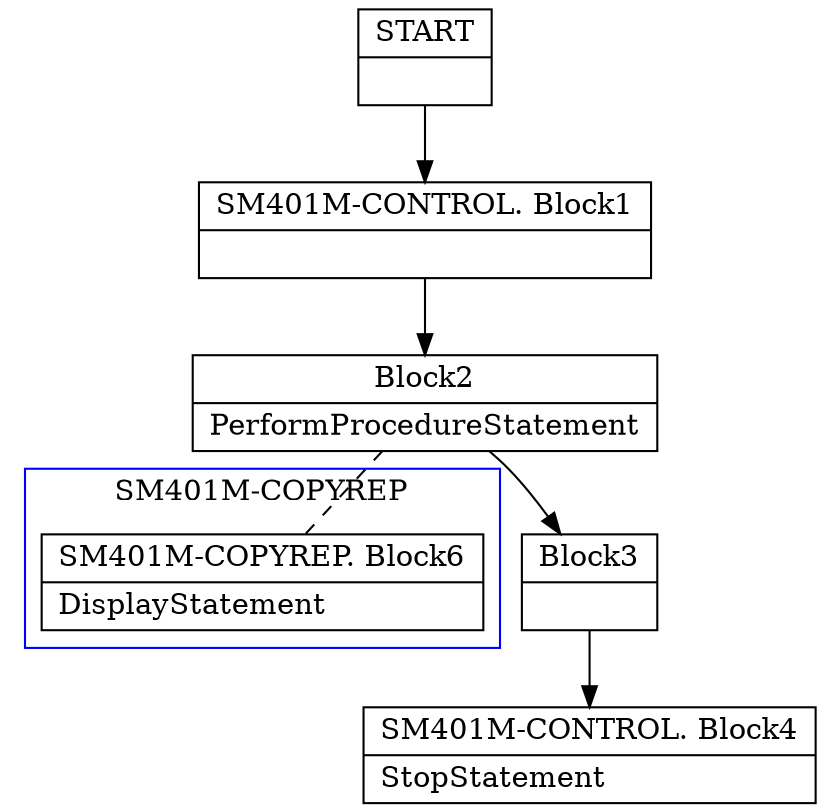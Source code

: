 digraph Cfg {
compound=true;
node [
shape = "record"
]

edge [
arrowtail = "empty"
]
Block0 [
label = "{START|}"
]
Block1 [
label = "{SM401M-CONTROL. Block1|}"
]
Block2 [
label = "{Block2|PerformProcedureStatement\l}"
]
subgraph cluster_1{
color = blue;
label = "SM401M-COPYREP";
Block6 [
label = "{SM401M-COPYREP. Block6|DisplayStatement\l}"
]

}
Block2 -> Block6 [style=dashed, arrowhead=none]

Block3 [
label = "{Block3|}"
]
Block4 [
label = "{SM401M-CONTROL. Block4|StopStatement\l}"
]
Block0 -> Block1
Block1 -> Block2
Block2 -> Block3
Block3 -> Block4

}
